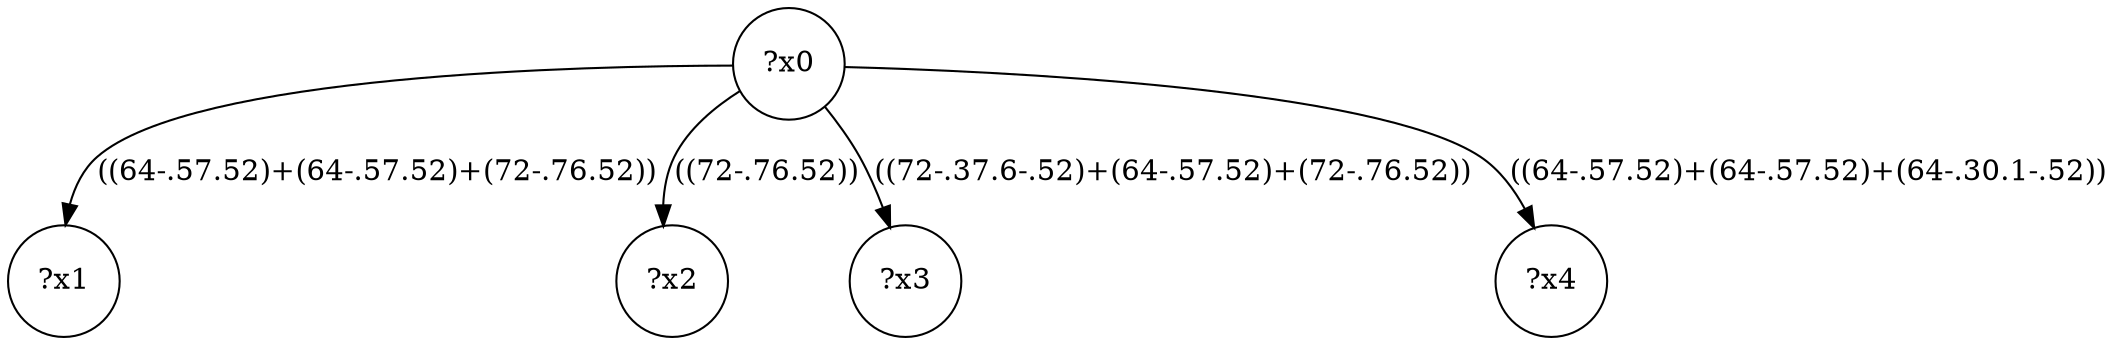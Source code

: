 digraph g {
	x0 [shape=circle, label="?x0"];
	x1 [shape=circle, label="?x1"];
	x0 -> x1 [label="((64-.57.52)+(64-.57.52)+(72-.76.52))"];
	x2 [shape=circle, label="?x2"];
	x0 -> x2 [label="((72-.76.52))"];
	x3 [shape=circle, label="?x3"];
	x0 -> x3 [label="((72-.37.6-.52)+(64-.57.52)+(72-.76.52))"];
	x4 [shape=circle, label="?x4"];
	x0 -> x4 [label="((64-.57.52)+(64-.57.52)+(64-.30.1-.52))"];
}

